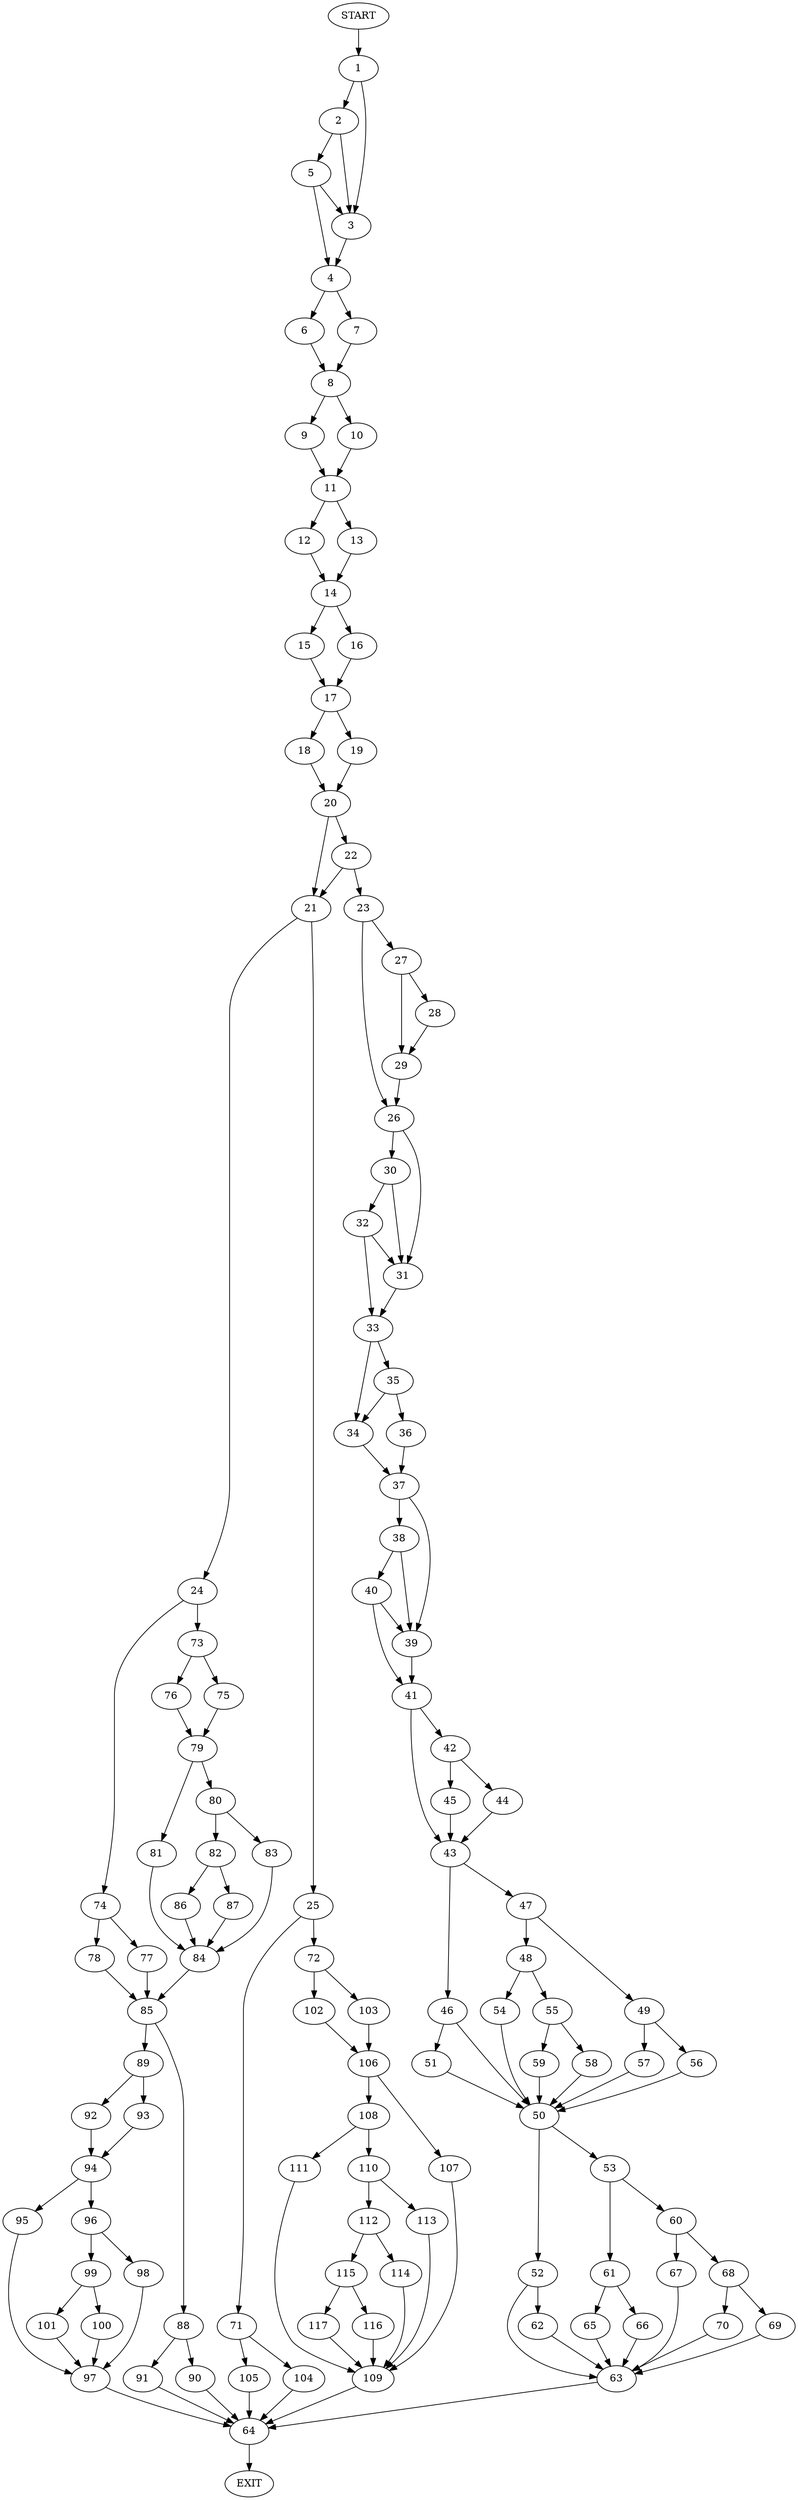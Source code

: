 digraph {
0 [label="START"]
118 [label="EXIT"]
0 -> 1
1 -> 2
1 -> 3
3 -> 4
2 -> 3
2 -> 5
5 -> 4
5 -> 3
4 -> 6
4 -> 7
6 -> 8
7 -> 8
8 -> 9
8 -> 10
9 -> 11
10 -> 11
11 -> 12
11 -> 13
13 -> 14
12 -> 14
14 -> 15
14 -> 16
16 -> 17
15 -> 17
17 -> 18
17 -> 19
18 -> 20
19 -> 20
20 -> 21
20 -> 22
22 -> 23
22 -> 21
21 -> 24
21 -> 25
23 -> 26
23 -> 27
27 -> 28
27 -> 29
26 -> 30
26 -> 31
29 -> 26
28 -> 29
30 -> 32
30 -> 31
31 -> 33
32 -> 33
32 -> 31
33 -> 34
33 -> 35
35 -> 34
35 -> 36
34 -> 37
36 -> 37
37 -> 38
37 -> 39
38 -> 40
38 -> 39
39 -> 41
40 -> 39
40 -> 41
41 -> 42
41 -> 43
42 -> 44
42 -> 45
43 -> 46
43 -> 47
44 -> 43
45 -> 43
47 -> 48
47 -> 49
46 -> 50
46 -> 51
50 -> 52
50 -> 53
51 -> 50
48 -> 54
48 -> 55
49 -> 56
49 -> 57
56 -> 50
57 -> 50
55 -> 58
55 -> 59
54 -> 50
59 -> 50
58 -> 50
53 -> 60
53 -> 61
52 -> 62
52 -> 63
63 -> 64
62 -> 63
61 -> 65
61 -> 66
60 -> 67
60 -> 68
66 -> 63
65 -> 63
68 -> 69
68 -> 70
67 -> 63
70 -> 63
69 -> 63
64 -> 118
25 -> 71
25 -> 72
24 -> 73
24 -> 74
73 -> 75
73 -> 76
74 -> 77
74 -> 78
75 -> 79
76 -> 79
79 -> 80
79 -> 81
80 -> 82
80 -> 83
81 -> 84
84 -> 85
83 -> 84
82 -> 86
82 -> 87
86 -> 84
87 -> 84
85 -> 88
85 -> 89
78 -> 85
77 -> 85
88 -> 90
88 -> 91
89 -> 92
89 -> 93
92 -> 94
93 -> 94
94 -> 95
94 -> 96
95 -> 97
96 -> 98
96 -> 99
97 -> 64
99 -> 100
99 -> 101
98 -> 97
101 -> 97
100 -> 97
91 -> 64
90 -> 64
72 -> 102
72 -> 103
71 -> 104
71 -> 105
102 -> 106
103 -> 106
106 -> 107
106 -> 108
107 -> 109
108 -> 110
108 -> 111
109 -> 64
111 -> 109
110 -> 112
110 -> 113
113 -> 109
112 -> 114
112 -> 115
115 -> 116
115 -> 117
114 -> 109
116 -> 109
117 -> 109
104 -> 64
105 -> 64
}
